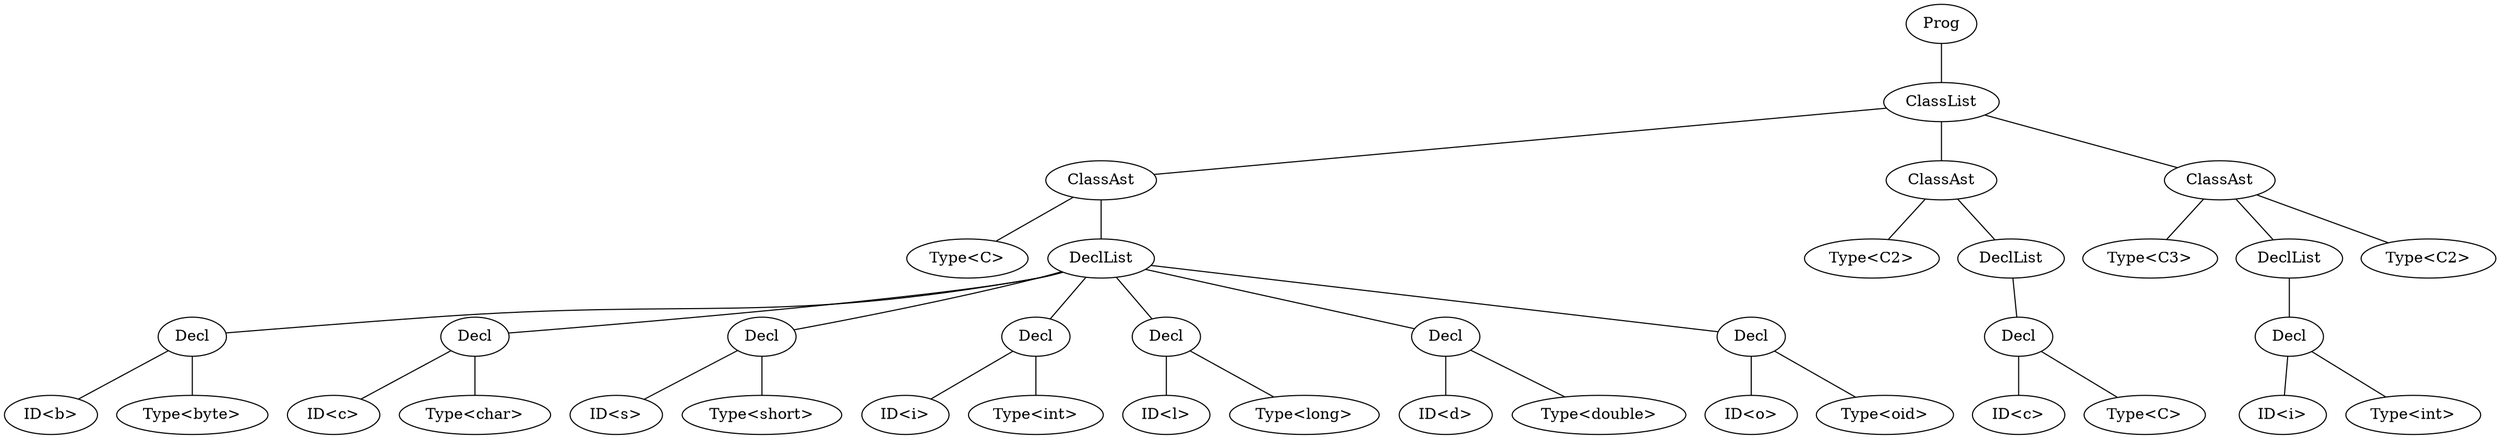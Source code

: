 graph program {
39 [label=Prog]
39--24
24 [label=ClassList]
24--23
23 [label= "ClassAst"]
23--22
22 [label="Type<C>"]
23--3
3 [label=DeclList]
3--2
2 [label="Decl"]
2--1
1 [label="ID<b>"]
2--0
0 [label="Type<byte>"]
3--6
6 [label="Decl"]
6--5
5 [label="ID<c>"]
6--4
4 [label="Type<char>"]
3--9
9 [label="Decl"]
9--8
8 [label="ID<s>"]
9--7
7 [label="Type<short>"]
3--12
12 [label="Decl"]
12--11
11 [label="ID<i>"]
12--10
10 [label="Type<int>"]
3--15
15 [label="Decl"]
15--14
14 [label="ID<l>"]
15--13
13 [label="Type<long>"]
3--18
18 [label="Decl"]
18--17
17 [label="ID<d>"]
18--16
16 [label="Type<double>"]
3--21
21 [label="Decl"]
21--20
20 [label="ID<o>"]
21--19
19 [label="Type<oid>"]
24--31
31 [label= "ClassAst"]
31--30
30 [label="Type<C2>"]
31--29
29 [label=DeclList]
29--28
28 [label="Decl"]
28--27
27 [label="ID<c>"]
28--26
26 [label="Type<C>"]
24--38
38 [label= "ClassAst"]
38--36
36 [label="Type<C3>"]
38--35
35 [label=DeclList]
35--34
34 [label="Decl"]
34--33
33 [label="ID<i>"]
34--32
32 [label="Type<int>"]
38--37
37 [label="Type<C2>"]
}
